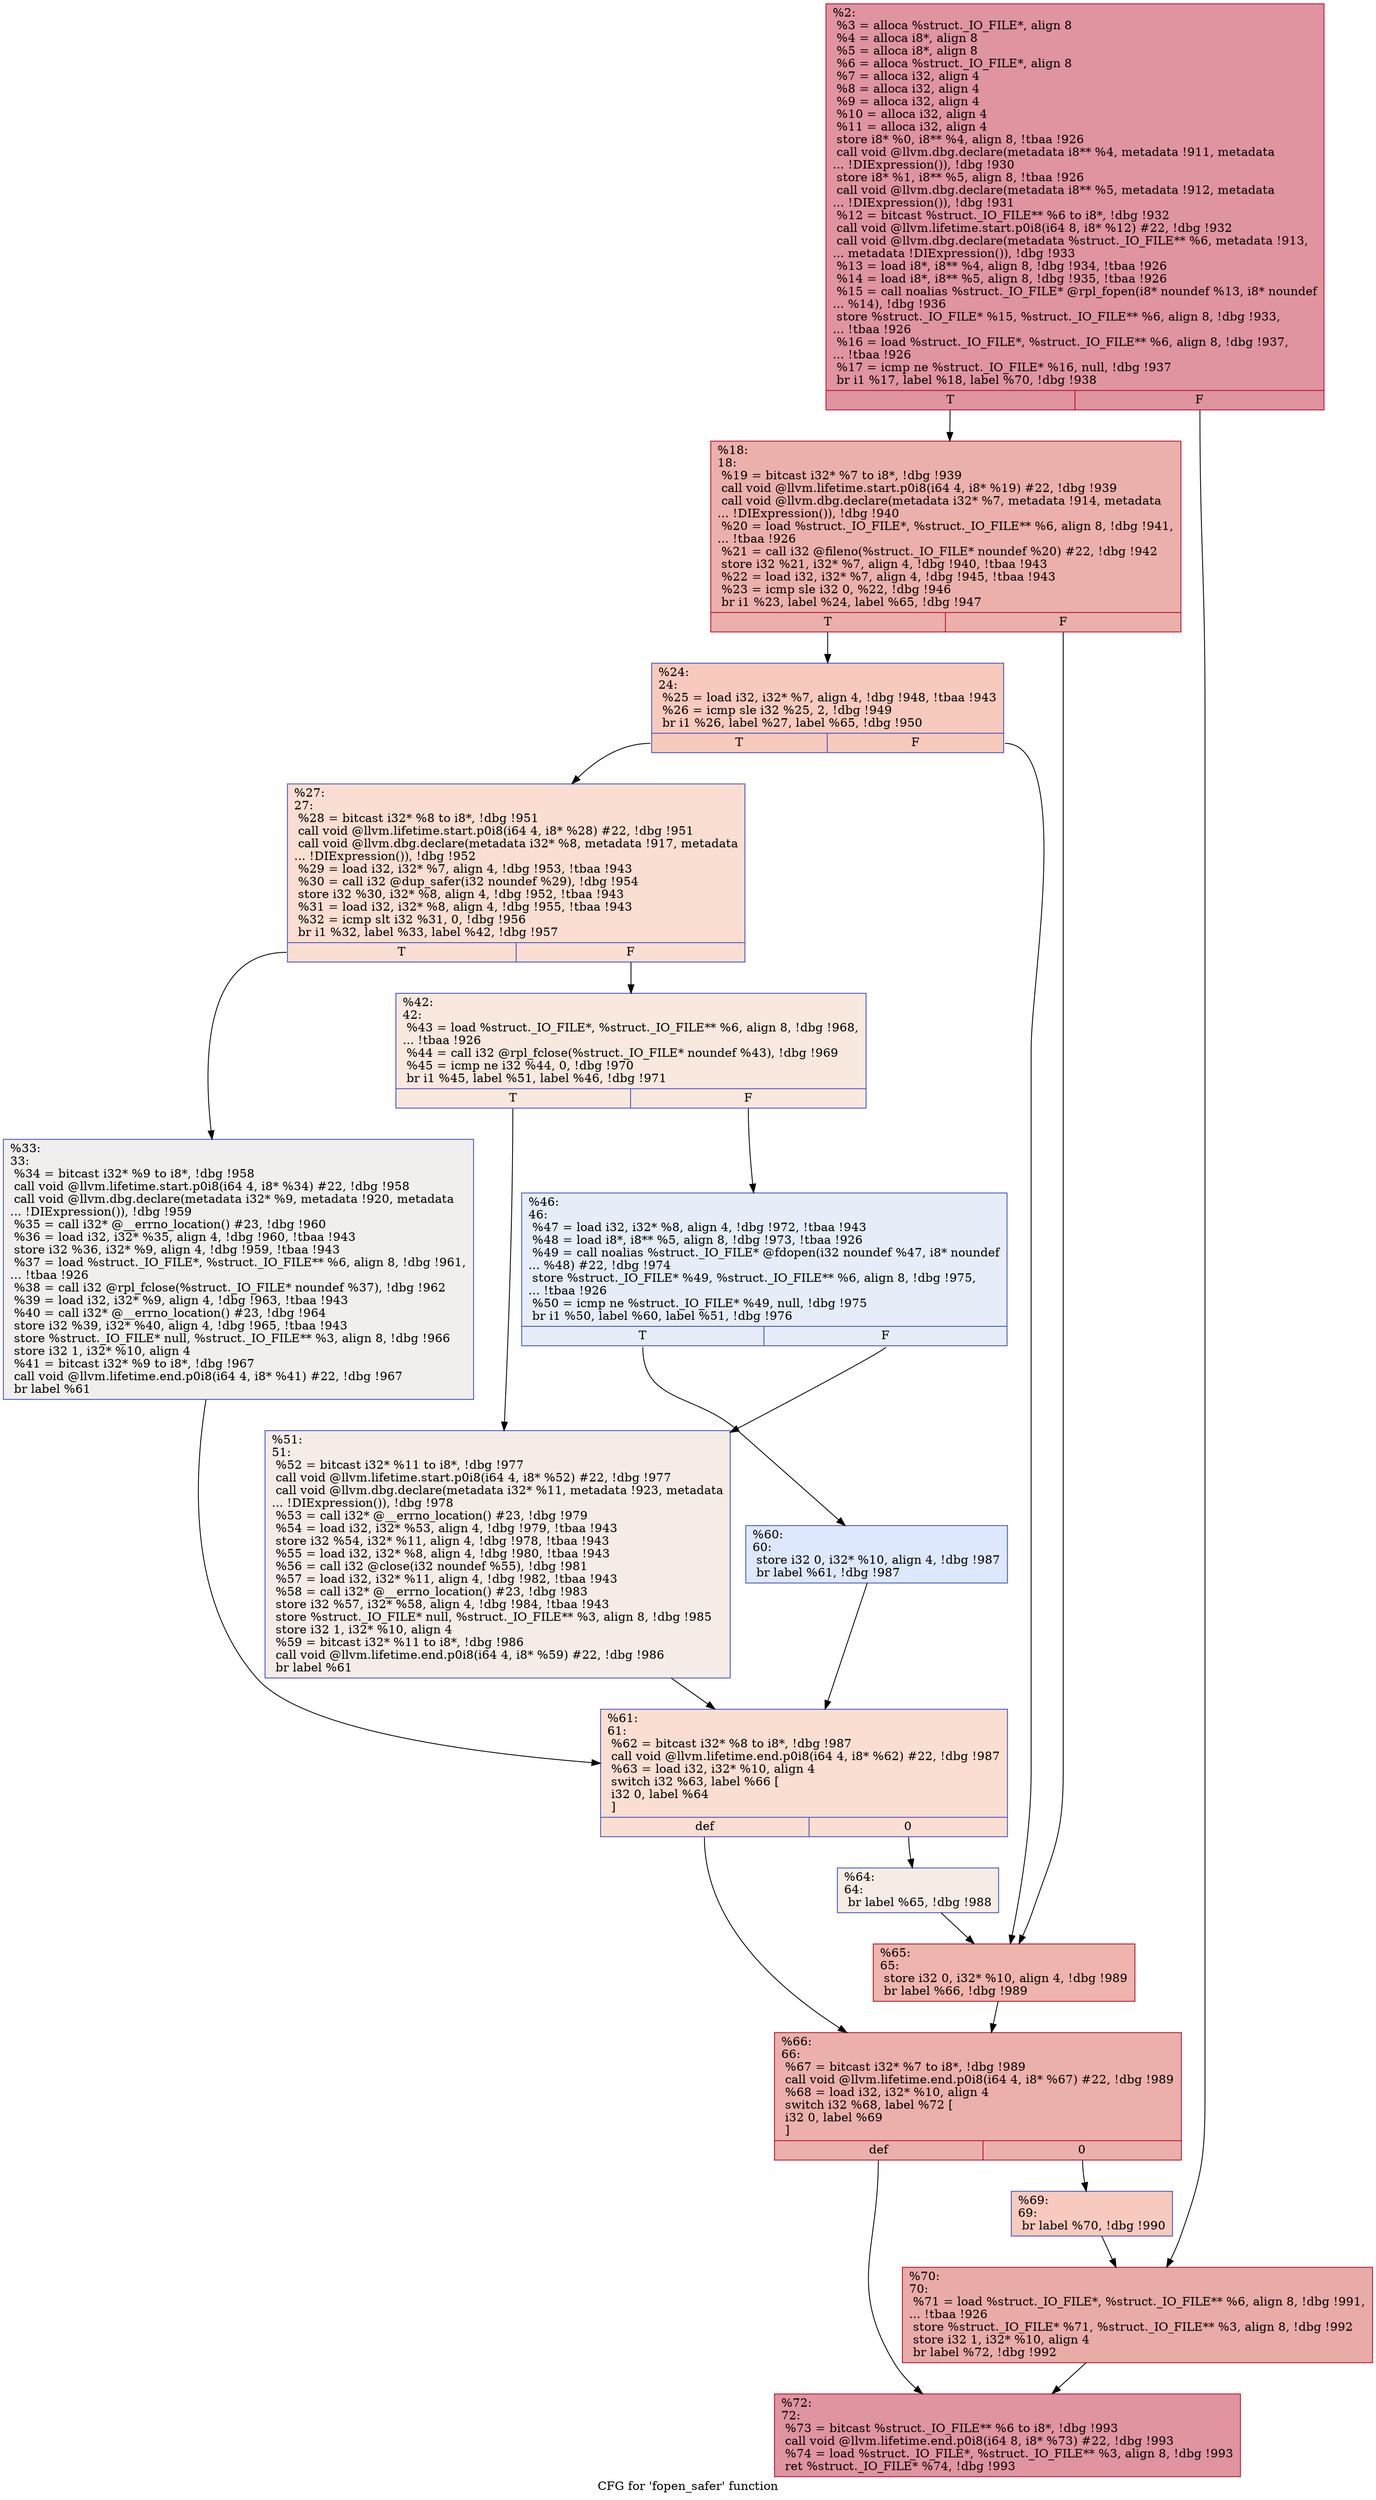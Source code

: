 digraph "CFG for 'fopen_safer' function" {
	label="CFG for 'fopen_safer' function";

	Node0x1269420 [shape=record,color="#b70d28ff", style=filled, fillcolor="#b70d2870",label="{%2:\l  %3 = alloca %struct._IO_FILE*, align 8\l  %4 = alloca i8*, align 8\l  %5 = alloca i8*, align 8\l  %6 = alloca %struct._IO_FILE*, align 8\l  %7 = alloca i32, align 4\l  %8 = alloca i32, align 4\l  %9 = alloca i32, align 4\l  %10 = alloca i32, align 4\l  %11 = alloca i32, align 4\l  store i8* %0, i8** %4, align 8, !tbaa !926\l  call void @llvm.dbg.declare(metadata i8** %4, metadata !911, metadata\l... !DIExpression()), !dbg !930\l  store i8* %1, i8** %5, align 8, !tbaa !926\l  call void @llvm.dbg.declare(metadata i8** %5, metadata !912, metadata\l... !DIExpression()), !dbg !931\l  %12 = bitcast %struct._IO_FILE** %6 to i8*, !dbg !932\l  call void @llvm.lifetime.start.p0i8(i64 8, i8* %12) #22, !dbg !932\l  call void @llvm.dbg.declare(metadata %struct._IO_FILE** %6, metadata !913,\l... metadata !DIExpression()), !dbg !933\l  %13 = load i8*, i8** %4, align 8, !dbg !934, !tbaa !926\l  %14 = load i8*, i8** %5, align 8, !dbg !935, !tbaa !926\l  %15 = call noalias %struct._IO_FILE* @rpl_fopen(i8* noundef %13, i8* noundef\l... %14), !dbg !936\l  store %struct._IO_FILE* %15, %struct._IO_FILE** %6, align 8, !dbg !933,\l... !tbaa !926\l  %16 = load %struct._IO_FILE*, %struct._IO_FILE** %6, align 8, !dbg !937,\l... !tbaa !926\l  %17 = icmp ne %struct._IO_FILE* %16, null, !dbg !937\l  br i1 %17, label %18, label %70, !dbg !938\l|{<s0>T|<s1>F}}"];
	Node0x1269420:s0 -> Node0x1269500;
	Node0x1269420:s1 -> Node0x1269910;
	Node0x1269500 [shape=record,color="#b70d28ff", style=filled, fillcolor="#d24b4070",label="{%18:\l18:                                               \l  %19 = bitcast i32* %7 to i8*, !dbg !939\l  call void @llvm.lifetime.start.p0i8(i64 4, i8* %19) #22, !dbg !939\l  call void @llvm.dbg.declare(metadata i32* %7, metadata !914, metadata\l... !DIExpression()), !dbg !940\l  %20 = load %struct._IO_FILE*, %struct._IO_FILE** %6, align 8, !dbg !941,\l... !tbaa !926\l  %21 = call i32 @fileno(%struct._IO_FILE* noundef %20) #22, !dbg !942\l  store i32 %21, i32* %7, align 4, !dbg !940, !tbaa !943\l  %22 = load i32, i32* %7, align 4, !dbg !945, !tbaa !943\l  %23 = icmp sle i32 0, %22, !dbg !946\l  br i1 %23, label %24, label %65, !dbg !947\l|{<s0>T|<s1>F}}"];
	Node0x1269500:s0 -> Node0x1269550;
	Node0x1269500:s1 -> Node0x1269820;
	Node0x1269550 [shape=record,color="#3d50c3ff", style=filled, fillcolor="#ef886b70",label="{%24:\l24:                                               \l  %25 = load i32, i32* %7, align 4, !dbg !948, !tbaa !943\l  %26 = icmp sle i32 %25, 2, !dbg !949\l  br i1 %26, label %27, label %65, !dbg !950\l|{<s0>T|<s1>F}}"];
	Node0x1269550:s0 -> Node0x12695a0;
	Node0x1269550:s1 -> Node0x1269820;
	Node0x12695a0 [shape=record,color="#3d50c3ff", style=filled, fillcolor="#f7b59970",label="{%27:\l27:                                               \l  %28 = bitcast i32* %8 to i8*, !dbg !951\l  call void @llvm.lifetime.start.p0i8(i64 4, i8* %28) #22, !dbg !951\l  call void @llvm.dbg.declare(metadata i32* %8, metadata !917, metadata\l... !DIExpression()), !dbg !952\l  %29 = load i32, i32* %7, align 4, !dbg !953, !tbaa !943\l  %30 = call i32 @dup_safer(i32 noundef %29), !dbg !954\l  store i32 %30, i32* %8, align 4, !dbg !952, !tbaa !943\l  %31 = load i32, i32* %8, align 4, !dbg !955, !tbaa !943\l  %32 = icmp slt i32 %31, 0, !dbg !956\l  br i1 %32, label %33, label %42, !dbg !957\l|{<s0>T|<s1>F}}"];
	Node0x12695a0:s0 -> Node0x12695f0;
	Node0x12695a0:s1 -> Node0x1269640;
	Node0x12695f0 [shape=record,color="#3d50c3ff", style=filled, fillcolor="#e0dbd870",label="{%33:\l33:                                               \l  %34 = bitcast i32* %9 to i8*, !dbg !958\l  call void @llvm.lifetime.start.p0i8(i64 4, i8* %34) #22, !dbg !958\l  call void @llvm.dbg.declare(metadata i32* %9, metadata !920, metadata\l... !DIExpression()), !dbg !959\l  %35 = call i32* @__errno_location() #23, !dbg !960\l  %36 = load i32, i32* %35, align 4, !dbg !960, !tbaa !943\l  store i32 %36, i32* %9, align 4, !dbg !959, !tbaa !943\l  %37 = load %struct._IO_FILE*, %struct._IO_FILE** %6, align 8, !dbg !961,\l... !tbaa !926\l  %38 = call i32 @rpl_fclose(%struct._IO_FILE* noundef %37), !dbg !962\l  %39 = load i32, i32* %9, align 4, !dbg !963, !tbaa !943\l  %40 = call i32* @__errno_location() #23, !dbg !964\l  store i32 %39, i32* %40, align 4, !dbg !965, !tbaa !943\l  store %struct._IO_FILE* null, %struct._IO_FILE** %3, align 8, !dbg !966\l  store i32 1, i32* %10, align 4\l  %41 = bitcast i32* %9 to i8*, !dbg !967\l  call void @llvm.lifetime.end.p0i8(i64 4, i8* %41) #22, !dbg !967\l  br label %61\l}"];
	Node0x12695f0 -> Node0x1269780;
	Node0x1269640 [shape=record,color="#3d50c3ff", style=filled, fillcolor="#f2cab570",label="{%42:\l42:                                               \l  %43 = load %struct._IO_FILE*, %struct._IO_FILE** %6, align 8, !dbg !968,\l... !tbaa !926\l  %44 = call i32 @rpl_fclose(%struct._IO_FILE* noundef %43), !dbg !969\l  %45 = icmp ne i32 %44, 0, !dbg !970\l  br i1 %45, label %51, label %46, !dbg !971\l|{<s0>T|<s1>F}}"];
	Node0x1269640:s0 -> Node0x12696e0;
	Node0x1269640:s1 -> Node0x1269690;
	Node0x1269690 [shape=record,color="#3d50c3ff", style=filled, fillcolor="#c7d7f070",label="{%46:\l46:                                               \l  %47 = load i32, i32* %8, align 4, !dbg !972, !tbaa !943\l  %48 = load i8*, i8** %5, align 8, !dbg !973, !tbaa !926\l  %49 = call noalias %struct._IO_FILE* @fdopen(i32 noundef %47, i8* noundef\l... %48) #22, !dbg !974\l  store %struct._IO_FILE* %49, %struct._IO_FILE** %6, align 8, !dbg !975,\l... !tbaa !926\l  %50 = icmp ne %struct._IO_FILE* %49, null, !dbg !975\l  br i1 %50, label %60, label %51, !dbg !976\l|{<s0>T|<s1>F}}"];
	Node0x1269690:s0 -> Node0x1269730;
	Node0x1269690:s1 -> Node0x12696e0;
	Node0x12696e0 [shape=record,color="#3d50c3ff", style=filled, fillcolor="#ead5c970",label="{%51:\l51:                                               \l  %52 = bitcast i32* %11 to i8*, !dbg !977\l  call void @llvm.lifetime.start.p0i8(i64 4, i8* %52) #22, !dbg !977\l  call void @llvm.dbg.declare(metadata i32* %11, metadata !923, metadata\l... !DIExpression()), !dbg !978\l  %53 = call i32* @__errno_location() #23, !dbg !979\l  %54 = load i32, i32* %53, align 4, !dbg !979, !tbaa !943\l  store i32 %54, i32* %11, align 4, !dbg !978, !tbaa !943\l  %55 = load i32, i32* %8, align 4, !dbg !980, !tbaa !943\l  %56 = call i32 @close(i32 noundef %55), !dbg !981\l  %57 = load i32, i32* %11, align 4, !dbg !982, !tbaa !943\l  %58 = call i32* @__errno_location() #23, !dbg !983\l  store i32 %57, i32* %58, align 4, !dbg !984, !tbaa !943\l  store %struct._IO_FILE* null, %struct._IO_FILE** %3, align 8, !dbg !985\l  store i32 1, i32* %10, align 4\l  %59 = bitcast i32* %11 to i8*, !dbg !986\l  call void @llvm.lifetime.end.p0i8(i64 4, i8* %59) #22, !dbg !986\l  br label %61\l}"];
	Node0x12696e0 -> Node0x1269780;
	Node0x1269730 [shape=record,color="#3d50c3ff", style=filled, fillcolor="#b2ccfb70",label="{%60:\l60:                                               \l  store i32 0, i32* %10, align 4, !dbg !987\l  br label %61, !dbg !987\l}"];
	Node0x1269730 -> Node0x1269780;
	Node0x1269780 [shape=record,color="#3d50c3ff", style=filled, fillcolor="#f7b59970",label="{%61:\l61:                                               \l  %62 = bitcast i32* %8 to i8*, !dbg !987\l  call void @llvm.lifetime.end.p0i8(i64 4, i8* %62) #22, !dbg !987\l  %63 = load i32, i32* %10, align 4\l  switch i32 %63, label %66 [\l    i32 0, label %64\l  ]\l|{<s0>def|<s1>0}}"];
	Node0x1269780:s0 -> Node0x1269870;
	Node0x1269780:s1 -> Node0x12697d0;
	Node0x12697d0 [shape=record,color="#3d50c3ff", style=filled, fillcolor="#ecd3c570",label="{%64:\l64:                                               \l  br label %65, !dbg !988\l}"];
	Node0x12697d0 -> Node0x1269820;
	Node0x1269820 [shape=record,color="#b70d28ff", style=filled, fillcolor="#d8564670",label="{%65:\l65:                                               \l  store i32 0, i32* %10, align 4, !dbg !989\l  br label %66, !dbg !989\l}"];
	Node0x1269820 -> Node0x1269870;
	Node0x1269870 [shape=record,color="#b70d28ff", style=filled, fillcolor="#d24b4070",label="{%66:\l66:                                               \l  %67 = bitcast i32* %7 to i8*, !dbg !989\l  call void @llvm.lifetime.end.p0i8(i64 4, i8* %67) #22, !dbg !989\l  %68 = load i32, i32* %10, align 4\l  switch i32 %68, label %72 [\l    i32 0, label %69\l  ]\l|{<s0>def|<s1>0}}"];
	Node0x1269870:s0 -> Node0x1269960;
	Node0x1269870:s1 -> Node0x12698c0;
	Node0x12698c0 [shape=record,color="#3d50c3ff", style=filled, fillcolor="#ef886b70",label="{%69:\l69:                                               \l  br label %70, !dbg !990\l}"];
	Node0x12698c0 -> Node0x1269910;
	Node0x1269910 [shape=record,color="#b70d28ff", style=filled, fillcolor="#cc403a70",label="{%70:\l70:                                               \l  %71 = load %struct._IO_FILE*, %struct._IO_FILE** %6, align 8, !dbg !991,\l... !tbaa !926\l  store %struct._IO_FILE* %71, %struct._IO_FILE** %3, align 8, !dbg !992\l  store i32 1, i32* %10, align 4\l  br label %72, !dbg !992\l}"];
	Node0x1269910 -> Node0x1269960;
	Node0x1269960 [shape=record,color="#b70d28ff", style=filled, fillcolor="#b70d2870",label="{%72:\l72:                                               \l  %73 = bitcast %struct._IO_FILE** %6 to i8*, !dbg !993\l  call void @llvm.lifetime.end.p0i8(i64 8, i8* %73) #22, !dbg !993\l  %74 = load %struct._IO_FILE*, %struct._IO_FILE** %3, align 8, !dbg !993\l  ret %struct._IO_FILE* %74, !dbg !993\l}"];
}
